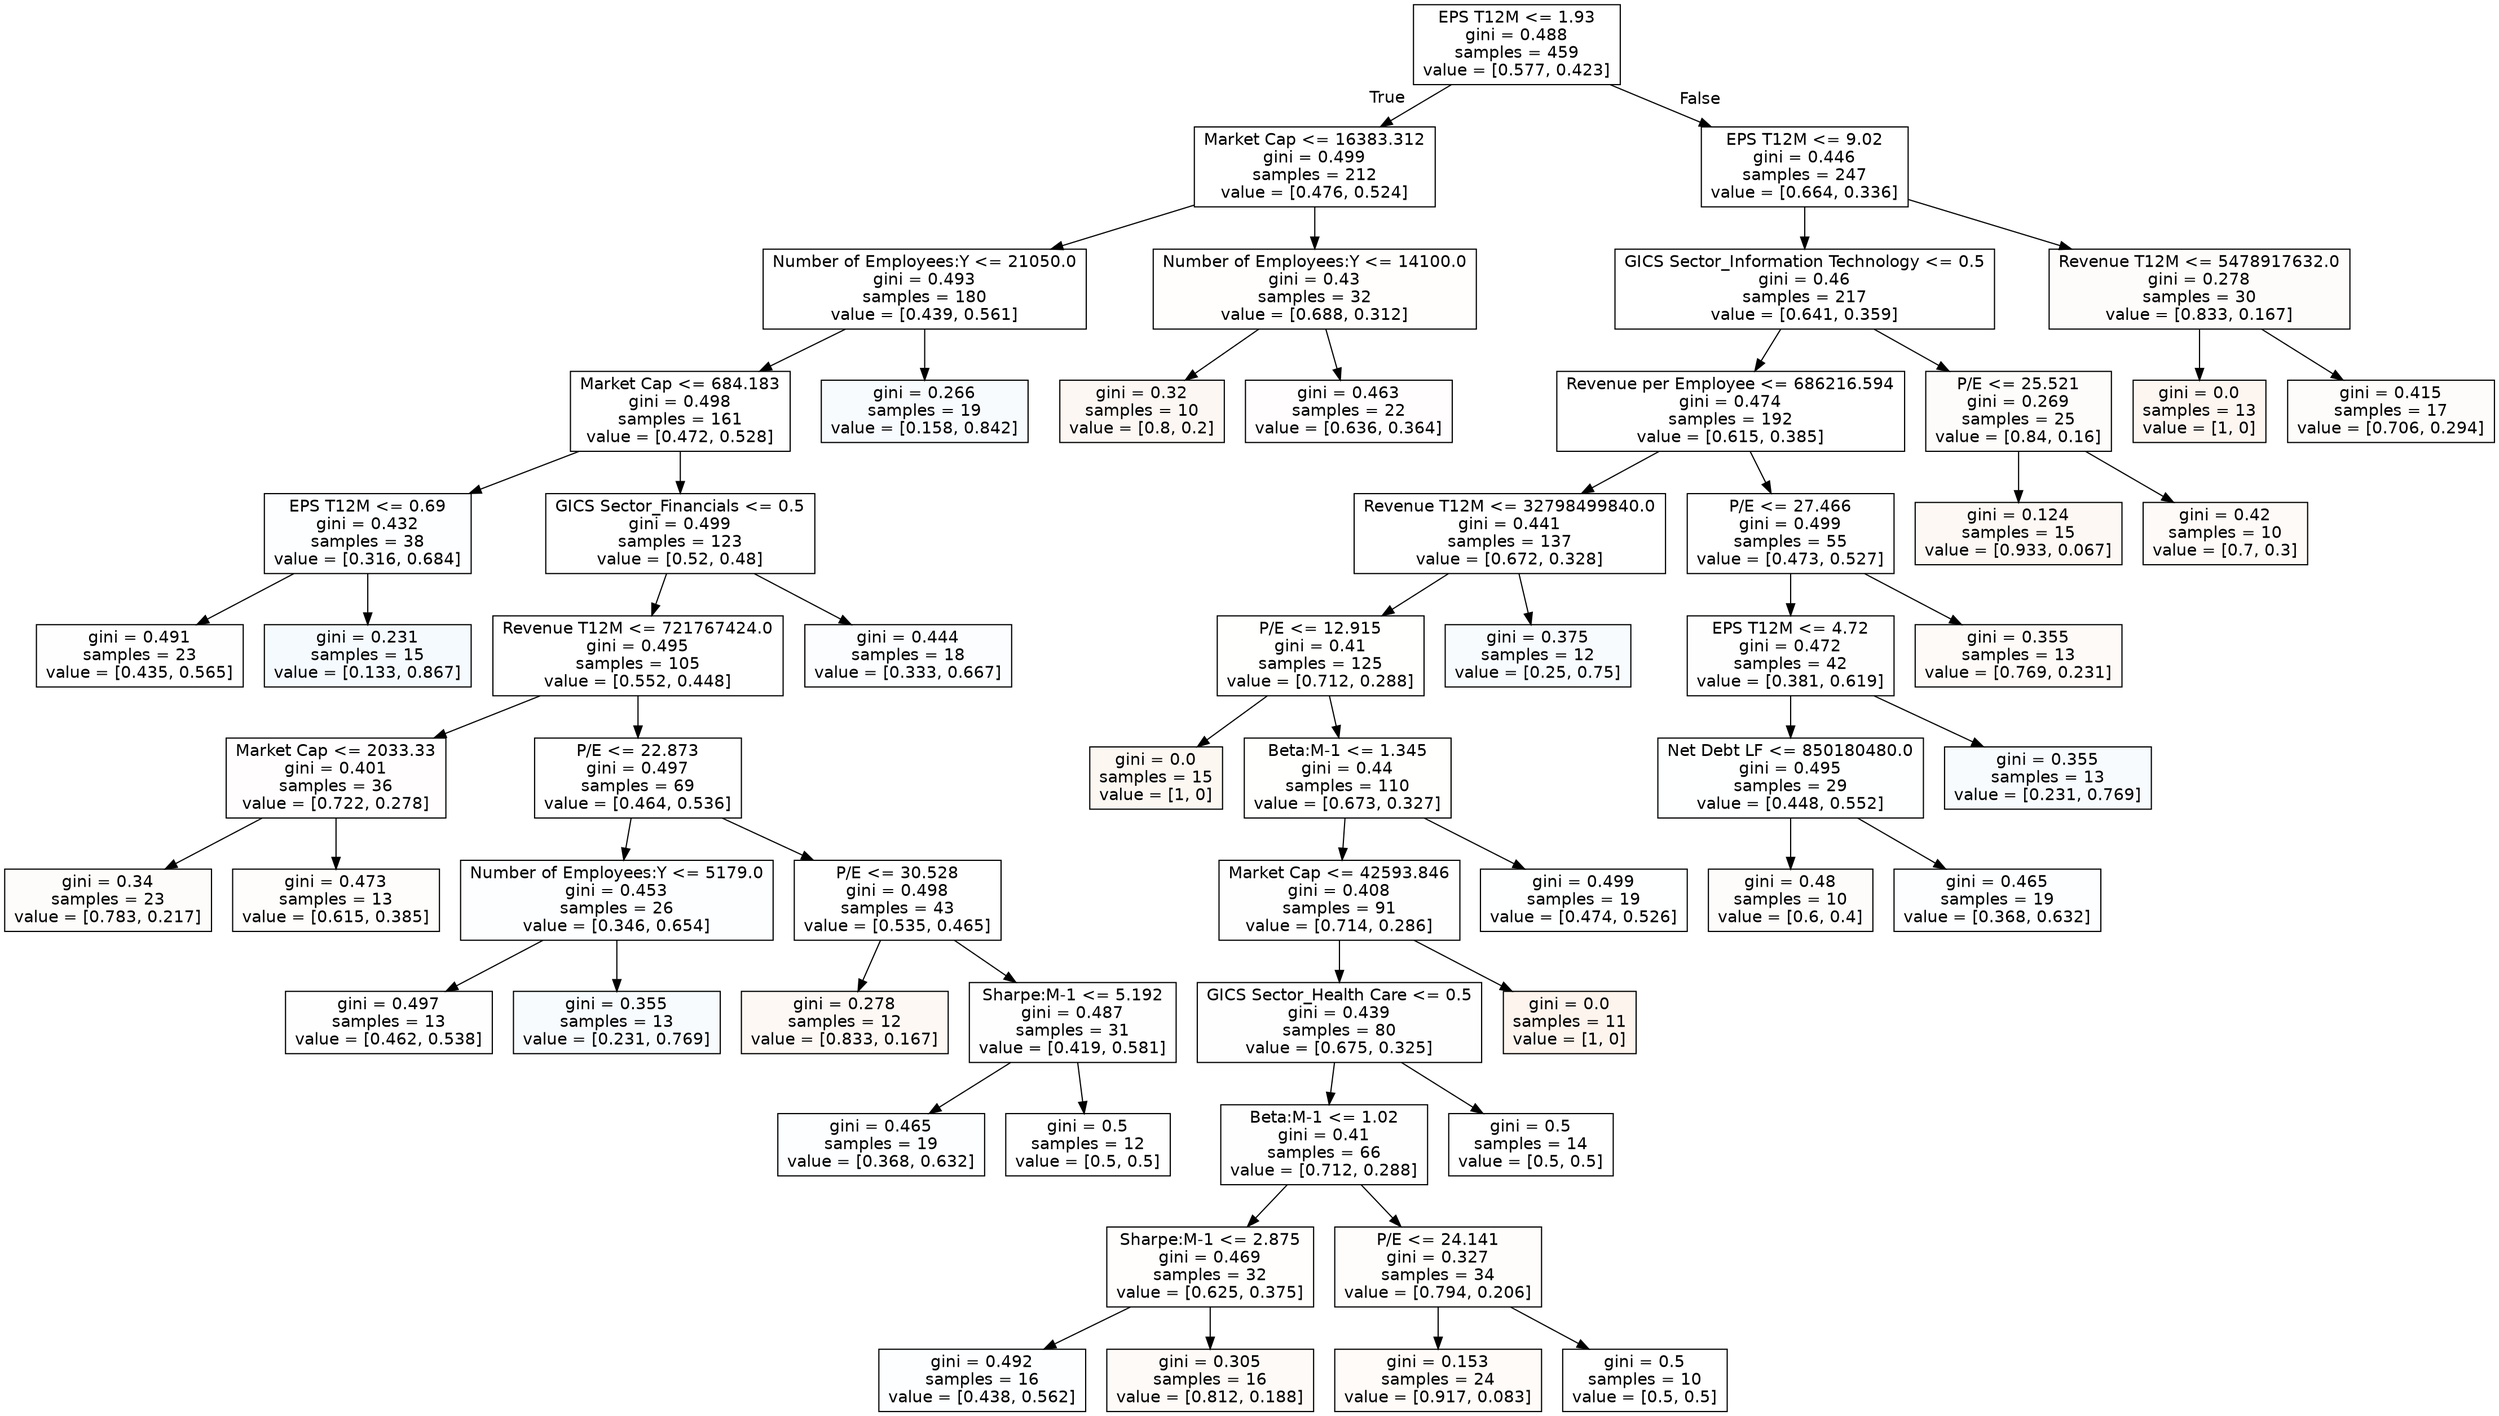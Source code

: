 digraph Tree {
node [shape=box, style="filled", color="black", fontname="helvetica"] ;
edge [fontname="helvetica"] ;
0 [label="EPS T12M <= 1.93\ngini = 0.488\nsamples = 459\nvalue = [0.577, 0.423]", fillcolor="#ffffff"] ;
1 [label="Market Cap <= 16383.312\ngini = 0.499\nsamples = 212\nvalue = [0.476, 0.524]", fillcolor="#ffffff"] ;
0 -> 1 [labeldistance=2.5, labelangle=45, headlabel="True"] ;
2 [label="Number of Employees:Y <= 21050.0\ngini = 0.493\nsamples = 180\nvalue = [0.439, 0.561]", fillcolor="#ffffff"] ;
1 -> 2 ;
3 [label="Market Cap <= 684.183\ngini = 0.498\nsamples = 161\nvalue = [0.472, 0.528]", fillcolor="#ffffff"] ;
2 -> 3 ;
4 [label="EPS T12M <= 0.69\ngini = 0.432\nsamples = 38\nvalue = [0.316, 0.684]", fillcolor="#fdfeff"] ;
3 -> 4 ;
5 [label="gini = 0.491\nsamples = 23\nvalue = [0.435, 0.565]", fillcolor="#fefeff"] ;
4 -> 5 ;
6 [label="gini = 0.231\nsamples = 15\nvalue = [0.133, 0.867]", fillcolor="#f5fafe"] ;
4 -> 6 ;
7 [label="GICS Sector_Financials <= 0.5\ngini = 0.499\nsamples = 123\nvalue = [0.52, 0.48]", fillcolor="#ffffff"] ;
3 -> 7 ;
8 [label="Revenue T12M <= 721767424.0\ngini = 0.495\nsamples = 105\nvalue = [0.552, 0.448]", fillcolor="#ffffff"] ;
7 -> 8 ;
9 [label="Market Cap <= 2033.33\ngini = 0.401\nsamples = 36\nvalue = [0.722, 0.278]", fillcolor="#fffdfd"] ;
8 -> 9 ;
10 [label="gini = 0.34\nsamples = 23\nvalue = [0.783, 0.217]", fillcolor="#fefcfa"] ;
9 -> 10 ;
11 [label="gini = 0.473\nsamples = 13\nvalue = [0.615, 0.385]", fillcolor="#fffdfb"] ;
9 -> 11 ;
12 [label="P/E <= 22.873\ngini = 0.497\nsamples = 69\nvalue = [0.464, 0.536]", fillcolor="#ffffff"] ;
8 -> 12 ;
13 [label="Number of Employees:Y <= 5179.0\ngini = 0.453\nsamples = 26\nvalue = [0.346, 0.654]", fillcolor="#fdfeff"] ;
12 -> 13 ;
14 [label="gini = 0.497\nsamples = 13\nvalue = [0.462, 0.538]", fillcolor="#fefeff"] ;
13 -> 14 ;
15 [label="gini = 0.355\nsamples = 13\nvalue = [0.231, 0.769]", fillcolor="#f7fbfe"] ;
13 -> 15 ;
16 [label="P/E <= 30.528\ngini = 0.498\nsamples = 43\nvalue = [0.535, 0.465]", fillcolor="#ffffff"] ;
12 -> 16 ;
17 [label="gini = 0.278\nsamples = 12\nvalue = [0.833, 0.167]", fillcolor="#fef8f4"] ;
16 -> 17 ;
18 [label="Sharpe:M-1 <= 5.192\ngini = 0.487\nsamples = 31\nvalue = [0.419, 0.581]", fillcolor="#fefeff"] ;
16 -> 18 ;
19 [label="gini = 0.465\nsamples = 19\nvalue = [0.368, 0.632]", fillcolor="#fcfeff"] ;
18 -> 19 ;
20 [label="gini = 0.5\nsamples = 12\nvalue = [0.5, 0.5]", fillcolor="#ffffff"] ;
18 -> 20 ;
21 [label="gini = 0.444\nsamples = 18\nvalue = [0.333, 0.667]", fillcolor="#fbfdff"] ;
7 -> 21 ;
22 [label="gini = 0.266\nsamples = 19\nvalue = [0.158, 0.842]", fillcolor="#f8fbfe"] ;
2 -> 22 ;
23 [label="Number of Employees:Y <= 14100.0\ngini = 0.43\nsamples = 32\nvalue = [0.688, 0.312]", fillcolor="#fffefd"] ;
1 -> 23 ;
24 [label="gini = 0.32\nsamples = 10\nvalue = [0.8, 0.2]", fillcolor="#fdf7f3"] ;
23 -> 24 ;
25 [label="gini = 0.463\nsamples = 22\nvalue = [0.636, 0.364]", fillcolor="#fffdfd"] ;
23 -> 25 ;
26 [label="EPS T12M <= 9.02\ngini = 0.446\nsamples = 247\nvalue = [0.664, 0.336]", fillcolor="#ffffff"] ;
0 -> 26 [labeldistance=2.5, labelangle=-45, headlabel="False"] ;
27 [label="GICS Sector_Information Technology <= 0.5\ngini = 0.46\nsamples = 217\nvalue = [0.641, 0.359]", fillcolor="#ffffff"] ;
26 -> 27 ;
28 [label="Revenue per Employee <= 686216.594\ngini = 0.474\nsamples = 192\nvalue = [0.615, 0.385]", fillcolor="#ffffff"] ;
27 -> 28 ;
29 [label="Revenue T12M <= 32798499840.0\ngini = 0.441\nsamples = 137\nvalue = [0.672, 0.328]", fillcolor="#ffffff"] ;
28 -> 29 ;
30 [label="P/E <= 12.915\ngini = 0.41\nsamples = 125\nvalue = [0.712, 0.288]", fillcolor="#fffffe"] ;
29 -> 30 ;
31 [label="gini = 0.0\nsamples = 15\nvalue = [1, 0]", fillcolor="#fdf7f2"] ;
30 -> 31 ;
32 [label="Beta:M-1 <= 1.345\ngini = 0.44\nsamples = 110\nvalue = [0.673, 0.327]", fillcolor="#fffffe"] ;
30 -> 32 ;
33 [label="Market Cap <= 42593.846\ngini = 0.408\nsamples = 91\nvalue = [0.714, 0.286]", fillcolor="#fffefe"] ;
32 -> 33 ;
34 [label="GICS Sector_Health Care <= 0.5\ngini = 0.439\nsamples = 80\nvalue = [0.675, 0.325]", fillcolor="#fffefe"] ;
33 -> 34 ;
35 [label="Beta:M-1 <= 1.02\ngini = 0.41\nsamples = 66\nvalue = [0.712, 0.288]", fillcolor="#fffefe"] ;
34 -> 35 ;
36 [label="Sharpe:M-1 <= 2.875\ngini = 0.469\nsamples = 32\nvalue = [0.625, 0.375]", fillcolor="#fffefd"] ;
35 -> 36 ;
37 [label="gini = 0.492\nsamples = 16\nvalue = [0.438, 0.562]", fillcolor="#fdfeff"] ;
36 -> 37 ;
38 [label="gini = 0.305\nsamples = 16\nvalue = [0.812, 0.188]", fillcolor="#fefaf7"] ;
36 -> 38 ;
39 [label="P/E <= 24.141\ngini = 0.327\nsamples = 34\nvalue = [0.794, 0.206]", fillcolor="#fffdfc"] ;
35 -> 39 ;
40 [label="gini = 0.153\nsamples = 24\nvalue = [0.917, 0.083]", fillcolor="#fefbf8"] ;
39 -> 40 ;
41 [label="gini = 0.5\nsamples = 10\nvalue = [0.5, 0.5]", fillcolor="#ffffff"] ;
39 -> 41 ;
42 [label="gini = 0.5\nsamples = 14\nvalue = [0.5, 0.5]", fillcolor="#ffffff"] ;
34 -> 42 ;
43 [label="gini = 0.0\nsamples = 11\nvalue = [1, 0]", fillcolor="#fdf4ed"] ;
33 -> 43 ;
44 [label="gini = 0.499\nsamples = 19\nvalue = [0.474, 0.526]", fillcolor="#feffff"] ;
32 -> 44 ;
45 [label="gini = 0.375\nsamples = 12\nvalue = [0.25, 0.75]", fillcolor="#f7fbfe"] ;
29 -> 45 ;
46 [label="P/E <= 27.466\ngini = 0.499\nsamples = 55\nvalue = [0.473, 0.527]", fillcolor="#ffffff"] ;
28 -> 46 ;
47 [label="EPS T12M <= 4.72\ngini = 0.472\nsamples = 42\nvalue = [0.381, 0.619]", fillcolor="#fefeff"] ;
46 -> 47 ;
48 [label="Net Debt LF <= 850180480.0\ngini = 0.495\nsamples = 29\nvalue = [0.448, 0.552]", fillcolor="#feffff"] ;
47 -> 48 ;
49 [label="gini = 0.48\nsamples = 10\nvalue = [0.6, 0.4]", fillcolor="#fefcfb"] ;
48 -> 49 ;
50 [label="gini = 0.465\nsamples = 19\nvalue = [0.368, 0.632]", fillcolor="#fcfeff"] ;
48 -> 50 ;
51 [label="gini = 0.355\nsamples = 13\nvalue = [0.231, 0.769]", fillcolor="#f7fbfe"] ;
47 -> 51 ;
52 [label="gini = 0.355\nsamples = 13\nvalue = [0.769, 0.231]", fillcolor="#fefaf7"] ;
46 -> 52 ;
53 [label="P/E <= 25.521\ngini = 0.269\nsamples = 25\nvalue = [0.84, 0.16]", fillcolor="#fefcfa"] ;
27 -> 53 ;
54 [label="gini = 0.124\nsamples = 15\nvalue = [0.933, 0.067]", fillcolor="#fdf8f4"] ;
53 -> 54 ;
55 [label="gini = 0.42\nsamples = 10\nvalue = [0.7, 0.3]", fillcolor="#fefaf7"] ;
53 -> 55 ;
56 [label="Revenue T12M <= 5478917632.0\ngini = 0.278\nsamples = 30\nvalue = [0.833, 0.167]", fillcolor="#fefcfb"] ;
26 -> 56 ;
57 [label="gini = 0.0\nsamples = 13\nvalue = [1, 0]", fillcolor="#fdf5f0"] ;
56 -> 57 ;
58 [label="gini = 0.415\nsamples = 17\nvalue = [0.706, 0.294]", fillcolor="#fefcfa"] ;
56 -> 58 ;
}